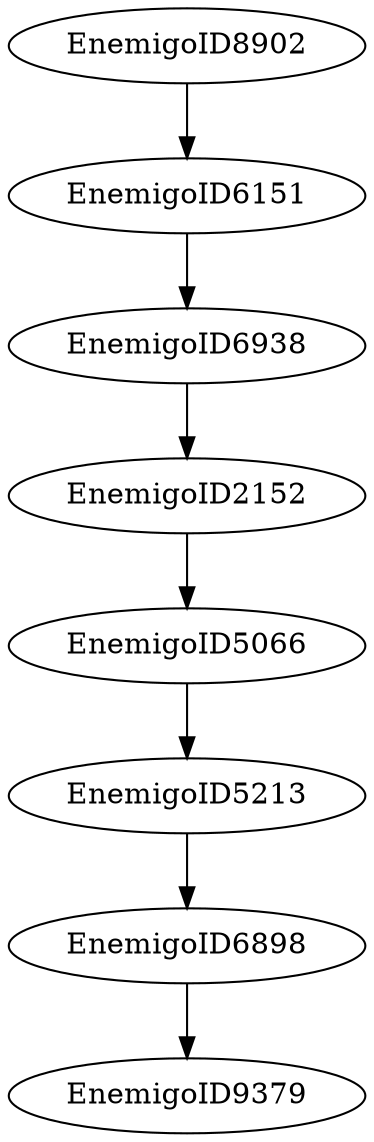 digraph Pila{
EnemigoID8902 -> EnemigoID6151 -> EnemigoID6938 -> EnemigoID2152 -> EnemigoID5066 -> EnemigoID5213 -> EnemigoID6898 -> EnemigoID9379;}